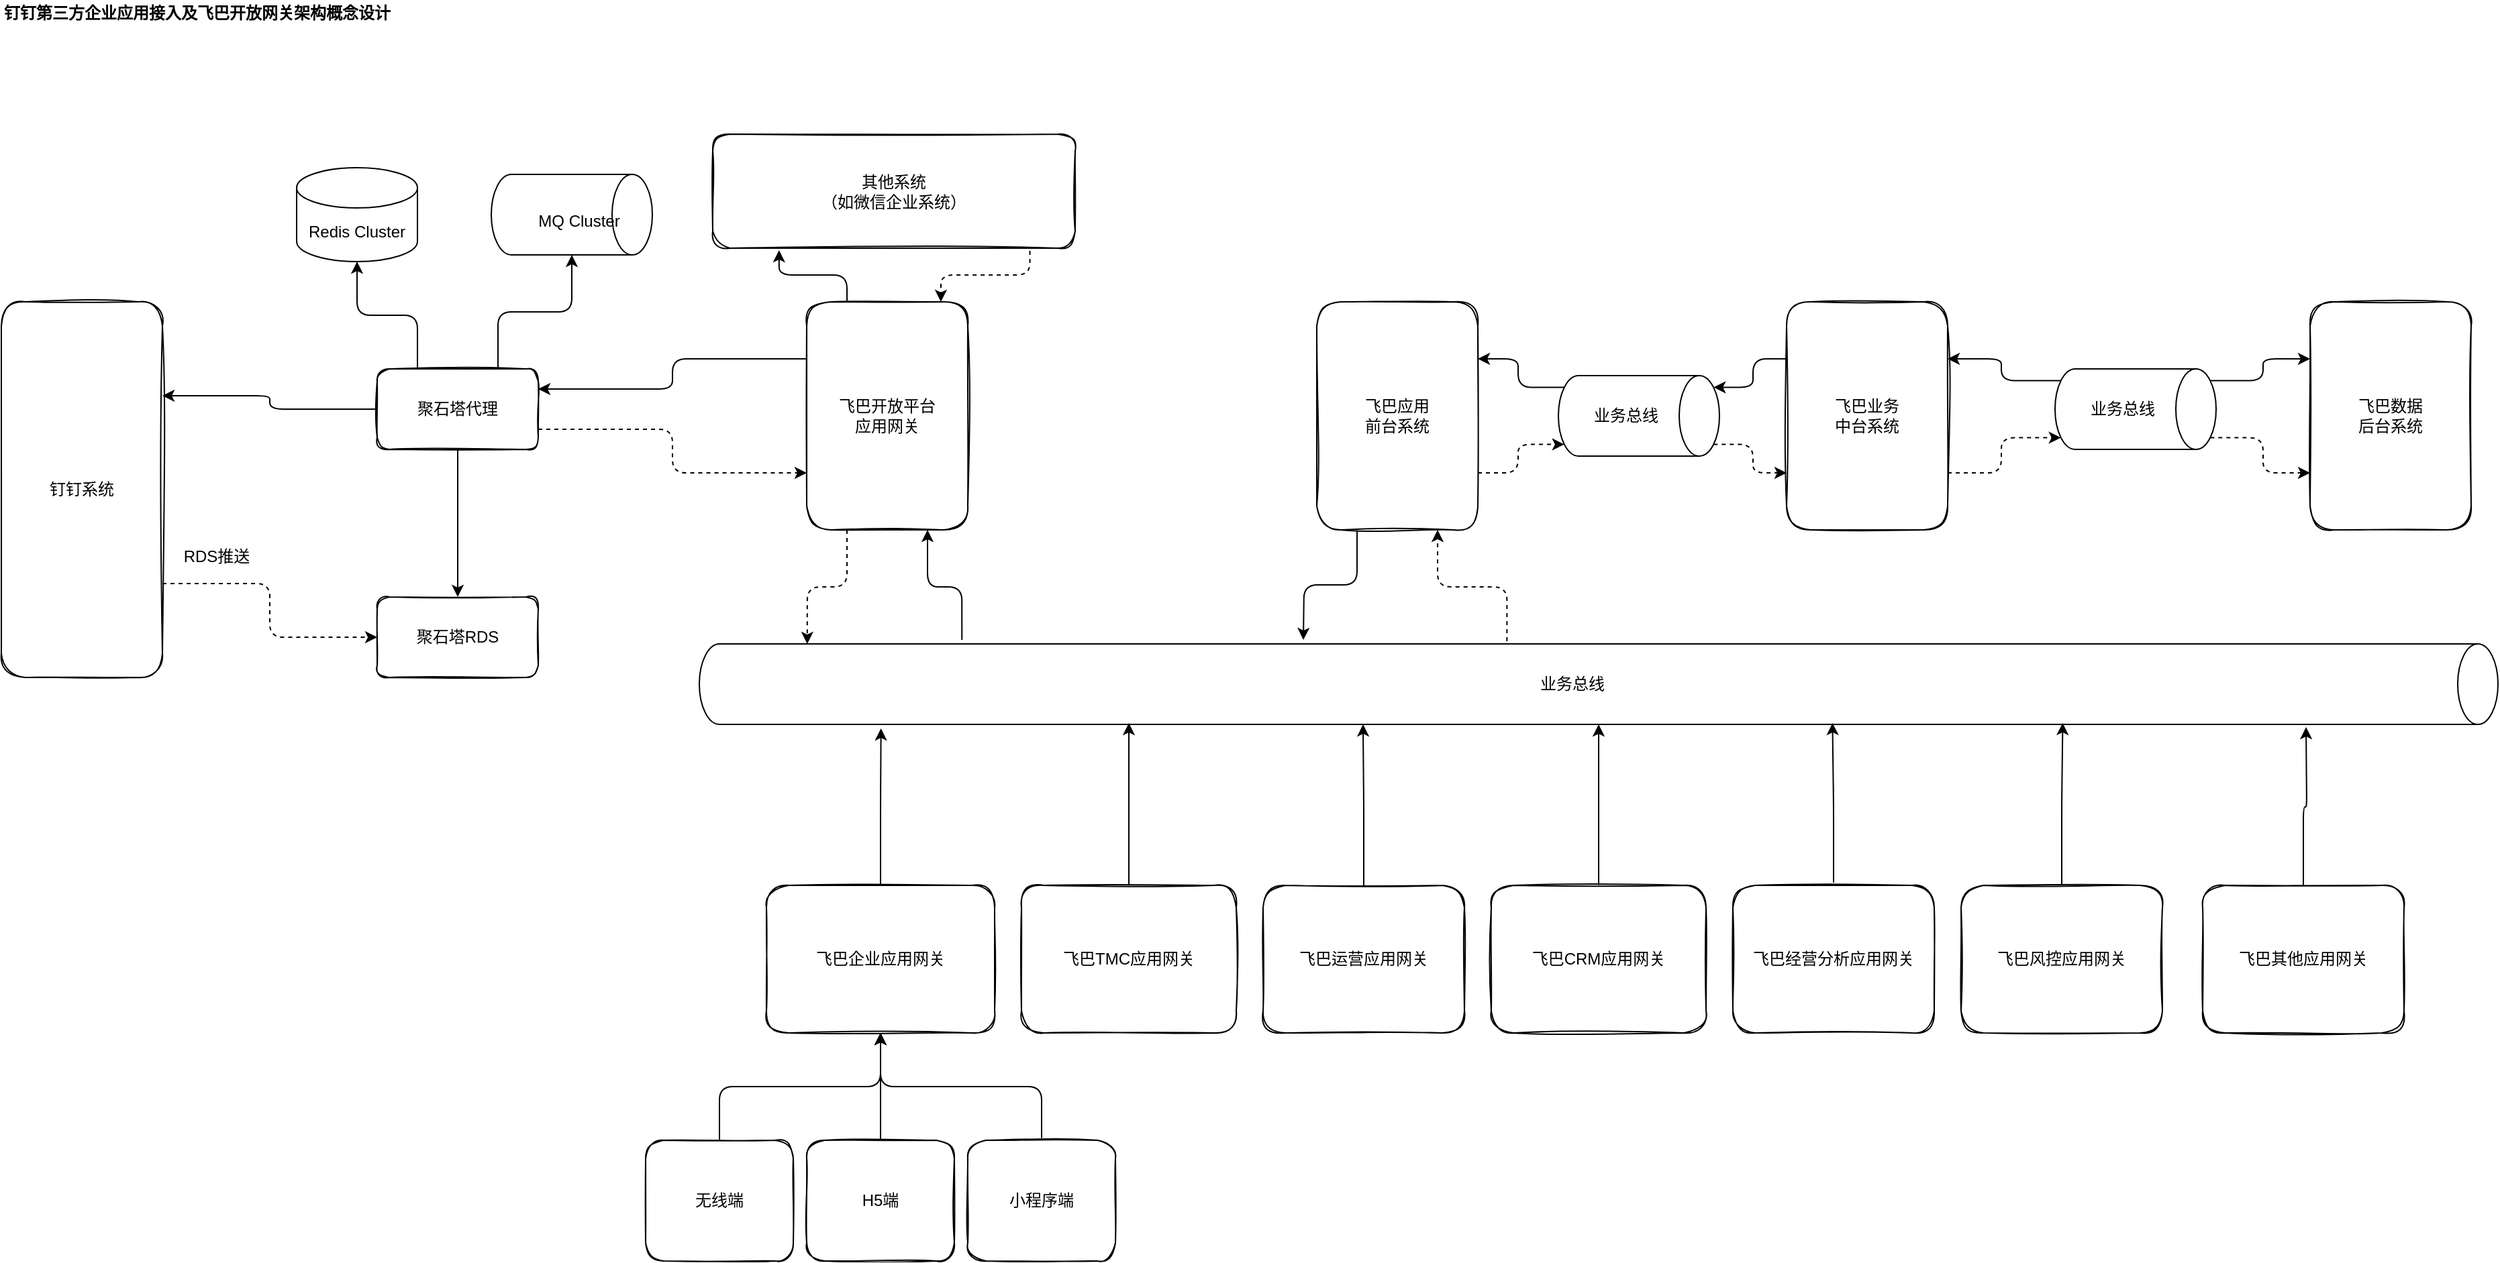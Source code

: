 <mxfile version="14.2.9" type="github" pages="4">
  <diagram name="architecture_concept_map" id="l92ARBbJfbiLMqav3IuE">
    <mxGraphModel dx="1422" dy="738" grid="1" gridSize="10" guides="1" tooltips="1" connect="1" arrows="1" fold="1" page="1" pageScale="1" pageWidth="1200" pageHeight="1920" math="0" shadow="0">
      <root>
        <mxCell id="1y4vjJ8w8GmTw1-7sExy-0" />
        <mxCell id="1y4vjJ8w8GmTw1-7sExy-1" parent="1y4vjJ8w8GmTw1-7sExy-0" />
        <mxCell id="1y4vjJ8w8GmTw1-7sExy-41" value="" style="edgeStyle=orthogonalEdgeStyle;curved=0;rounded=1;sketch=0;orthogonalLoop=1;jettySize=auto;html=1;dashed=1;entryX=0;entryY=0.5;entryDx=0;entryDy=0;exitX=1;exitY=0.75;exitDx=0;exitDy=0;" parent="1y4vjJ8w8GmTw1-7sExy-1" source="1y4vjJ8w8GmTw1-7sExy-39" target="1y4vjJ8w8GmTw1-7sExy-40" edge="1">
          <mxGeometry relative="1" as="geometry" />
        </mxCell>
        <mxCell id="1y4vjJ8w8GmTw1-7sExy-39" value="钉钉系统" style="whiteSpace=wrap;html=1;sketch=1;rounded=1;" parent="1y4vjJ8w8GmTw1-7sExy-1" vertex="1">
          <mxGeometry x="40" y="265" width="120" height="280" as="geometry" />
        </mxCell>
        <mxCell id="1y4vjJ8w8GmTw1-7sExy-43" value="" style="edgeStyle=orthogonalEdgeStyle;curved=0;rounded=1;sketch=0;orthogonalLoop=1;jettySize=auto;html=1;endArrow=none;endFill=0;startArrow=classic;startFill=1;entryX=0.5;entryY=1;entryDx=0;entryDy=0;" parent="1y4vjJ8w8GmTw1-7sExy-1" source="1y4vjJ8w8GmTw1-7sExy-40" target="1y4vjJ8w8GmTw1-7sExy-42" edge="1">
          <mxGeometry relative="1" as="geometry" />
        </mxCell>
        <mxCell id="1y4vjJ8w8GmTw1-7sExy-40" value="聚石塔RDS" style="whiteSpace=wrap;html=1;sketch=1;rounded=1;" parent="1y4vjJ8w8GmTw1-7sExy-1" vertex="1">
          <mxGeometry x="320" y="485" width="120" height="60" as="geometry" />
        </mxCell>
        <mxCell id="1y4vjJ8w8GmTw1-7sExy-45" value="" style="edgeStyle=orthogonalEdgeStyle;curved=0;rounded=1;sketch=0;orthogonalLoop=1;jettySize=auto;html=1;entryX=0;entryY=0.75;entryDx=0;entryDy=0;exitX=1;exitY=0.75;exitDx=0;exitDy=0;dashed=1;" parent="1y4vjJ8w8GmTw1-7sExy-1" source="1y4vjJ8w8GmTw1-7sExy-42" target="1y4vjJ8w8GmTw1-7sExy-44" edge="1">
          <mxGeometry relative="1" as="geometry" />
        </mxCell>
        <mxCell id="1y4vjJ8w8GmTw1-7sExy-47" value="" style="edgeStyle=orthogonalEdgeStyle;curved=0;rounded=1;sketch=0;orthogonalLoop=1;jettySize=auto;html=1;startArrow=none;startFill=0;endArrow=classic;endFill=1;entryX=1;entryY=0.25;entryDx=0;entryDy=0;" parent="1y4vjJ8w8GmTw1-7sExy-1" source="1y4vjJ8w8GmTw1-7sExy-42" target="1y4vjJ8w8GmTw1-7sExy-39" edge="1">
          <mxGeometry relative="1" as="geometry">
            <mxPoint x="240" y="345" as="targetPoint" />
          </mxGeometry>
        </mxCell>
        <mxCell id="1y4vjJ8w8GmTw1-7sExy-54" value="" style="edgeStyle=orthogonalEdgeStyle;curved=0;rounded=1;sketch=0;orthogonalLoop=1;jettySize=auto;html=1;startArrow=none;startFill=0;endArrow=classic;endFill=1;exitX=0.25;exitY=0;exitDx=0;exitDy=0;" parent="1y4vjJ8w8GmTw1-7sExy-1" source="1y4vjJ8w8GmTw1-7sExy-42" target="1y4vjJ8w8GmTw1-7sExy-53" edge="1">
          <mxGeometry relative="1" as="geometry" />
        </mxCell>
        <mxCell id="1y4vjJ8w8GmTw1-7sExy-56" value="" style="edgeStyle=orthogonalEdgeStyle;curved=0;rounded=1;sketch=0;orthogonalLoop=1;jettySize=auto;html=1;startArrow=none;startFill=0;endArrow=classic;endFill=1;exitX=0.75;exitY=0;exitDx=0;exitDy=0;" parent="1y4vjJ8w8GmTw1-7sExy-1" source="1y4vjJ8w8GmTw1-7sExy-42" target="1y4vjJ8w8GmTw1-7sExy-55" edge="1">
          <mxGeometry relative="1" as="geometry" />
        </mxCell>
        <mxCell id="1y4vjJ8w8GmTw1-7sExy-42" value="聚石塔代理" style="whiteSpace=wrap;html=1;sketch=1;rounded=1;" parent="1y4vjJ8w8GmTw1-7sExy-1" vertex="1">
          <mxGeometry x="320" y="315" width="120" height="60" as="geometry" />
        </mxCell>
        <mxCell id="1y4vjJ8w8GmTw1-7sExy-49" value="" style="edgeStyle=orthogonalEdgeStyle;curved=0;rounded=1;sketch=0;orthogonalLoop=1;jettySize=auto;html=1;startArrow=none;startFill=0;endArrow=classic;endFill=1;entryX=1;entryY=0.25;entryDx=0;entryDy=0;exitX=0;exitY=0.25;exitDx=0;exitDy=0;" parent="1y4vjJ8w8GmTw1-7sExy-1" source="1y4vjJ8w8GmTw1-7sExy-44" target="1y4vjJ8w8GmTw1-7sExy-42" edge="1">
          <mxGeometry relative="1" as="geometry">
            <mxPoint x="560" y="350" as="targetPoint" />
          </mxGeometry>
        </mxCell>
        <mxCell id="1y4vjJ8w8GmTw1-7sExy-67" value="" style="edgeStyle=orthogonalEdgeStyle;curved=0;rounded=1;sketch=0;orthogonalLoop=1;jettySize=auto;html=1;startArrow=none;startFill=0;endArrow=classic;endFill=1;entryX=0.183;entryY=1.018;entryDx=0;entryDy=0;entryPerimeter=0;exitX=0.25;exitY=0;exitDx=0;exitDy=0;" parent="1y4vjJ8w8GmTw1-7sExy-1" source="1y4vjJ8w8GmTw1-7sExy-44" target="1y4vjJ8w8GmTw1-7sExy-66" edge="1">
          <mxGeometry relative="1" as="geometry" />
        </mxCell>
        <mxCell id="1y4vjJ8w8GmTw1-7sExy-96" value="" style="edgeStyle=orthogonalEdgeStyle;curved=0;rounded=1;sketch=0;orthogonalLoop=1;jettySize=auto;html=1;dashed=1;startArrow=none;startFill=0;endArrow=classic;endFill=1;entryX=0;entryY=0.94;entryDx=0;entryDy=0;entryPerimeter=0;exitX=0.25;exitY=1;exitDx=0;exitDy=0;" parent="1y4vjJ8w8GmTw1-7sExy-1" source="1y4vjJ8w8GmTw1-7sExy-44" target="1y4vjJ8w8GmTw1-7sExy-87" edge="1">
          <mxGeometry relative="1" as="geometry" />
        </mxCell>
        <mxCell id="1y4vjJ8w8GmTw1-7sExy-44" value="飞巴开放平台&lt;br&gt;应用网关" style="whiteSpace=wrap;html=1;sketch=1;rounded=1;" parent="1y4vjJ8w8GmTw1-7sExy-1" vertex="1">
          <mxGeometry x="640" y="265" width="120" height="170" as="geometry" />
        </mxCell>
        <mxCell id="1y4vjJ8w8GmTw1-7sExy-52" value="RDS推送" style="text;html=1;align=center;verticalAlign=middle;resizable=0;points=[];autosize=1;" parent="1y4vjJ8w8GmTw1-7sExy-1" vertex="1">
          <mxGeometry x="170" y="445" width="60" height="20" as="geometry" />
        </mxCell>
        <mxCell id="1y4vjJ8w8GmTw1-7sExy-53" value="Redis Cluster" style="shape=cylinder3;whiteSpace=wrap;html=1;boundedLbl=1;backgroundOutline=1;size=15;rounded=0;sketch=0;" parent="1y4vjJ8w8GmTw1-7sExy-1" vertex="1">
          <mxGeometry x="260" y="165" width="90" height="70" as="geometry" />
        </mxCell>
        <mxCell id="1y4vjJ8w8GmTw1-7sExy-55" value="" style="shape=cylinder3;whiteSpace=wrap;html=1;boundedLbl=1;backgroundOutline=1;size=15;rounded=0;sketch=0;rotation=90;" parent="1y4vjJ8w8GmTw1-7sExy-1" vertex="1">
          <mxGeometry x="435" y="140" width="60" height="120" as="geometry" />
        </mxCell>
        <mxCell id="1y4vjJ8w8GmTw1-7sExy-57" value="MQ Cluster" style="text;html=1;align=center;verticalAlign=middle;resizable=0;points=[];autosize=1;" parent="1y4vjJ8w8GmTw1-7sExy-1" vertex="1">
          <mxGeometry x="430" y="195" width="80" height="20" as="geometry" />
        </mxCell>
        <mxCell id="1y4vjJ8w8GmTw1-7sExy-71" value="" style="edgeStyle=orthogonalEdgeStyle;curved=0;rounded=1;sketch=0;orthogonalLoop=1;jettySize=auto;html=1;dashed=1;startArrow=none;startFill=0;endArrow=classic;endFill=1;exitX=1;exitY=0.75;exitDx=0;exitDy=0;entryX=0.855;entryY=1;entryDx=0;entryDy=-4.35;entryPerimeter=0;" parent="1y4vjJ8w8GmTw1-7sExy-1" source="1y4vjJ8w8GmTw1-7sExy-58" target="1y4vjJ8w8GmTw1-7sExy-70" edge="1">
          <mxGeometry relative="1" as="geometry" />
        </mxCell>
        <mxCell id="1y4vjJ8w8GmTw1-7sExy-89" value="" style="edgeStyle=orthogonalEdgeStyle;curved=0;rounded=1;sketch=0;orthogonalLoop=1;jettySize=auto;html=1;startArrow=none;startFill=0;endArrow=classic;endFill=1;exitX=0.25;exitY=1;exitDx=0;exitDy=0;" parent="1y4vjJ8w8GmTw1-7sExy-1" source="1y4vjJ8w8GmTw1-7sExy-58" edge="1">
          <mxGeometry relative="1" as="geometry">
            <mxPoint x="1010" y="517" as="targetPoint" />
          </mxGeometry>
        </mxCell>
        <mxCell id="1y4vjJ8w8GmTw1-7sExy-58" value="飞巴应用&lt;br&gt;前台系统" style="whiteSpace=wrap;html=1;sketch=1;rounded=1;" parent="1y4vjJ8w8GmTw1-7sExy-1" vertex="1">
          <mxGeometry x="1020" y="265" width="120" height="170" as="geometry" />
        </mxCell>
        <mxCell id="1y4vjJ8w8GmTw1-7sExy-68" value="" style="edgeStyle=orthogonalEdgeStyle;curved=0;rounded=1;sketch=0;orthogonalLoop=1;jettySize=auto;html=1;startArrow=none;startFill=0;endArrow=classic;endFill=1;exitX=0.875;exitY=1.024;exitDx=0;exitDy=0;exitPerimeter=0;entryX=0.833;entryY=0;entryDx=0;entryDy=0;entryPerimeter=0;dashed=1;" parent="1y4vjJ8w8GmTw1-7sExy-1" source="1y4vjJ8w8GmTw1-7sExy-66" target="1y4vjJ8w8GmTw1-7sExy-44" edge="1">
          <mxGeometry relative="1" as="geometry" />
        </mxCell>
        <mxCell id="1y4vjJ8w8GmTw1-7sExy-66" value="其他系统&lt;br&gt;（如微信企业系统）" style="whiteSpace=wrap;html=1;sketch=1;rounded=1;" parent="1y4vjJ8w8GmTw1-7sExy-1" vertex="1">
          <mxGeometry x="570" y="140" width="270" height="85" as="geometry" />
        </mxCell>
        <mxCell id="1y4vjJ8w8GmTw1-7sExy-73" value="" style="edgeStyle=orthogonalEdgeStyle;curved=0;rounded=1;sketch=0;orthogonalLoop=1;jettySize=auto;html=1;startArrow=none;startFill=0;endArrow=classic;endFill=1;exitX=0;exitY=0.25;exitDx=0;exitDy=0;entryX=0.145;entryY=0;entryDx=0;entryDy=4.35;entryPerimeter=0;" parent="1y4vjJ8w8GmTw1-7sExy-1" source="1y4vjJ8w8GmTw1-7sExy-69" target="1y4vjJ8w8GmTw1-7sExy-70" edge="1">
          <mxGeometry relative="1" as="geometry" />
        </mxCell>
        <mxCell id="1y4vjJ8w8GmTw1-7sExy-83" value="" style="edgeStyle=orthogonalEdgeStyle;curved=0;rounded=1;sketch=0;orthogonalLoop=1;jettySize=auto;html=1;dashed=1;startArrow=none;startFill=0;endArrow=classic;endFill=1;entryX=0.855;entryY=1;entryDx=0;entryDy=-4.35;entryPerimeter=0;exitX=1;exitY=0.75;exitDx=0;exitDy=0;" parent="1y4vjJ8w8GmTw1-7sExy-1" source="1y4vjJ8w8GmTw1-7sExy-69" target="1y4vjJ8w8GmTw1-7sExy-81" edge="1">
          <mxGeometry relative="1" as="geometry" />
        </mxCell>
        <mxCell id="1y4vjJ8w8GmTw1-7sExy-69" value="飞巴业务&lt;br&gt;中台系统" style="whiteSpace=wrap;html=1;sketch=1;rounded=1;" parent="1y4vjJ8w8GmTw1-7sExy-1" vertex="1">
          <mxGeometry x="1370" y="265" width="120" height="170" as="geometry" />
        </mxCell>
        <mxCell id="1y4vjJ8w8GmTw1-7sExy-72" value="" style="edgeStyle=orthogonalEdgeStyle;curved=0;rounded=1;sketch=0;orthogonalLoop=1;jettySize=auto;html=1;startArrow=none;startFill=0;endArrow=classic;endFill=1;entryX=1;entryY=0.25;entryDx=0;entryDy=0;exitX=0.145;exitY=1;exitDx=0;exitDy=-4.35;exitPerimeter=0;" parent="1y4vjJ8w8GmTw1-7sExy-1" source="1y4vjJ8w8GmTw1-7sExy-70" target="1y4vjJ8w8GmTw1-7sExy-58" edge="1">
          <mxGeometry relative="1" as="geometry" />
        </mxCell>
        <mxCell id="1y4vjJ8w8GmTw1-7sExy-74" value="" style="edgeStyle=orthogonalEdgeStyle;curved=0;rounded=1;sketch=0;orthogonalLoop=1;jettySize=auto;html=1;startArrow=none;startFill=0;endArrow=classic;endFill=1;entryX=0;entryY=0.75;entryDx=0;entryDy=0;exitX=0.855;exitY=0;exitDx=0;exitDy=4.35;exitPerimeter=0;dashed=1;" parent="1y4vjJ8w8GmTw1-7sExy-1" source="1y4vjJ8w8GmTw1-7sExy-70" target="1y4vjJ8w8GmTw1-7sExy-69" edge="1">
          <mxGeometry relative="1" as="geometry" />
        </mxCell>
        <mxCell id="1y4vjJ8w8GmTw1-7sExy-70" value="" style="shape=cylinder3;whiteSpace=wrap;html=1;boundedLbl=1;backgroundOutline=1;size=15;rounded=0;sketch=0;rotation=90;" parent="1y4vjJ8w8GmTw1-7sExy-1" vertex="1">
          <mxGeometry x="1230" y="290" width="60" height="120" as="geometry" />
        </mxCell>
        <mxCell id="1y4vjJ8w8GmTw1-7sExy-75" value="业务总线" style="text;html=1;align=center;verticalAlign=middle;resizable=0;points=[];autosize=1;" parent="1y4vjJ8w8GmTw1-7sExy-1" vertex="1">
          <mxGeometry x="1220" y="340" width="60" height="20" as="geometry" />
        </mxCell>
        <mxCell id="1y4vjJ8w8GmTw1-7sExy-79" value="飞巴数据&lt;br&gt;后台系统" style="whiteSpace=wrap;html=1;sketch=1;rounded=1;" parent="1y4vjJ8w8GmTw1-7sExy-1" vertex="1">
          <mxGeometry x="1760" y="265" width="120" height="170" as="geometry" />
        </mxCell>
        <mxCell id="1y4vjJ8w8GmTw1-7sExy-82" value="" style="edgeStyle=orthogonalEdgeStyle;curved=0;rounded=1;sketch=0;orthogonalLoop=1;jettySize=auto;html=1;startArrow=none;startFill=0;endArrow=classic;endFill=1;entryX=1;entryY=0.25;entryDx=0;entryDy=0;exitX=0.145;exitY=1;exitDx=0;exitDy=-4.35;exitPerimeter=0;" parent="1y4vjJ8w8GmTw1-7sExy-1" source="1y4vjJ8w8GmTw1-7sExy-81" target="1y4vjJ8w8GmTw1-7sExy-69" edge="1">
          <mxGeometry relative="1" as="geometry" />
        </mxCell>
        <mxCell id="1y4vjJ8w8GmTw1-7sExy-84" value="" style="edgeStyle=orthogonalEdgeStyle;curved=0;rounded=1;sketch=0;orthogonalLoop=1;jettySize=auto;html=1;startArrow=none;startFill=0;endArrow=classic;endFill=1;entryX=0;entryY=0.25;entryDx=0;entryDy=0;exitX=0.145;exitY=0;exitDx=0;exitDy=4.35;exitPerimeter=0;" parent="1y4vjJ8w8GmTw1-7sExy-1" source="1y4vjJ8w8GmTw1-7sExy-81" target="1y4vjJ8w8GmTw1-7sExy-79" edge="1">
          <mxGeometry relative="1" as="geometry" />
        </mxCell>
        <mxCell id="1y4vjJ8w8GmTw1-7sExy-85" value="" style="edgeStyle=orthogonalEdgeStyle;curved=0;rounded=1;sketch=0;orthogonalLoop=1;jettySize=auto;html=1;dashed=1;startArrow=none;startFill=0;endArrow=classic;endFill=1;entryX=0;entryY=0.75;entryDx=0;entryDy=0;exitX=0.855;exitY=0;exitDx=0;exitDy=4.35;exitPerimeter=0;" parent="1y4vjJ8w8GmTw1-7sExy-1" source="1y4vjJ8w8GmTw1-7sExy-81" target="1y4vjJ8w8GmTw1-7sExy-79" edge="1">
          <mxGeometry relative="1" as="geometry" />
        </mxCell>
        <mxCell id="1y4vjJ8w8GmTw1-7sExy-81" value="" style="shape=cylinder3;whiteSpace=wrap;html=1;boundedLbl=1;backgroundOutline=1;size=15;rounded=0;sketch=0;rotation=90;" parent="1y4vjJ8w8GmTw1-7sExy-1" vertex="1">
          <mxGeometry x="1600" y="285" width="60" height="120" as="geometry" />
        </mxCell>
        <mxCell id="1y4vjJ8w8GmTw1-7sExy-86" value="业务总线" style="text;html=1;align=center;verticalAlign=middle;resizable=0;points=[];autosize=1;" parent="1y4vjJ8w8GmTw1-7sExy-1" vertex="1">
          <mxGeometry x="1590" y="335" width="60" height="20" as="geometry" />
        </mxCell>
        <mxCell id="1y4vjJ8w8GmTw1-7sExy-91" value="" style="edgeStyle=orthogonalEdgeStyle;curved=0;rounded=1;sketch=0;orthogonalLoop=1;jettySize=auto;html=1;startArrow=none;startFill=0;endArrow=classic;endFill=1;entryX=0.75;entryY=1;entryDx=0;entryDy=0;dashed=1;exitX=-0.033;exitY=0.551;exitDx=0;exitDy=0;exitPerimeter=0;" parent="1y4vjJ8w8GmTw1-7sExy-1" source="1y4vjJ8w8GmTw1-7sExy-87" target="1y4vjJ8w8GmTw1-7sExy-58" edge="1">
          <mxGeometry relative="1" as="geometry">
            <mxPoint x="1250" y="-60" as="targetPoint" />
          </mxGeometry>
        </mxCell>
        <mxCell id="1y4vjJ8w8GmTw1-7sExy-93" value="" style="edgeStyle=orthogonalEdgeStyle;curved=0;rounded=1;sketch=0;orthogonalLoop=1;jettySize=auto;html=1;startArrow=none;startFill=0;endArrow=classic;endFill=1;entryX=0.75;entryY=1;entryDx=0;entryDy=0;exitX=-0.05;exitY=0.854;exitDx=0;exitDy=0;exitPerimeter=0;" parent="1y4vjJ8w8GmTw1-7sExy-1" source="1y4vjJ8w8GmTw1-7sExy-87" target="1y4vjJ8w8GmTw1-7sExy-44" edge="1">
          <mxGeometry relative="1" as="geometry">
            <mxPoint x="1290" y="690" as="targetPoint" />
          </mxGeometry>
        </mxCell>
        <mxCell id="1y4vjJ8w8GmTw1-7sExy-87" value="" style="shape=cylinder3;whiteSpace=wrap;html=1;boundedLbl=1;backgroundOutline=1;size=15;rounded=0;sketch=0;rotation=90;" parent="1y4vjJ8w8GmTw1-7sExy-1" vertex="1">
          <mxGeometry x="1200" y="-120" width="60" height="1340" as="geometry" />
        </mxCell>
        <mxCell id="1y4vjJ8w8GmTw1-7sExy-88" value="业务总线" style="text;html=1;align=center;verticalAlign=middle;resizable=0;points=[];autosize=1;" parent="1y4vjJ8w8GmTw1-7sExy-1" vertex="1">
          <mxGeometry x="1180" y="540" width="60" height="20" as="geometry" />
        </mxCell>
        <mxCell id="1y4vjJ8w8GmTw1-7sExy-100" value="" style="edgeStyle=orthogonalEdgeStyle;curved=0;rounded=1;sketch=0;orthogonalLoop=1;jettySize=auto;html=1;startArrow=none;startFill=0;endArrow=classic;endFill=1;exitX=0.5;exitY=0;exitDx=0;exitDy=0;entryX=1.05;entryY=0.899;entryDx=0;entryDy=0;entryPerimeter=0;" parent="1y4vjJ8w8GmTw1-7sExy-1" source="1y4vjJ8w8GmTw1-7sExy-98" target="1y4vjJ8w8GmTw1-7sExy-87" edge="1">
          <mxGeometry relative="1" as="geometry">
            <mxPoint x="694" y="583" as="targetPoint" />
          </mxGeometry>
        </mxCell>
        <mxCell id="1y4vjJ8w8GmTw1-7sExy-98" value="飞巴企业应用网关" style="whiteSpace=wrap;html=1;sketch=1;rounded=1;" parent="1y4vjJ8w8GmTw1-7sExy-1" vertex="1">
          <mxGeometry x="610" y="700" width="170" height="110" as="geometry" />
        </mxCell>
        <mxCell id="1y4vjJ8w8GmTw1-7sExy-117" value="" style="edgeStyle=orthogonalEdgeStyle;curved=0;rounded=1;sketch=0;orthogonalLoop=1;jettySize=auto;html=1;startArrow=none;startFill=0;endArrow=classic;endFill=1;" parent="1y4vjJ8w8GmTw1-7sExy-1" source="1y4vjJ8w8GmTw1-7sExy-101" edge="1">
          <mxGeometry relative="1" as="geometry">
            <mxPoint x="880" y="579" as="targetPoint" />
          </mxGeometry>
        </mxCell>
        <mxCell id="1y4vjJ8w8GmTw1-7sExy-101" value="飞巴TMC应用网关" style="whiteSpace=wrap;html=1;sketch=1;rounded=1;" parent="1y4vjJ8w8GmTw1-7sExy-1" vertex="1">
          <mxGeometry x="800" y="700" width="160" height="110" as="geometry" />
        </mxCell>
        <mxCell id="1y4vjJ8w8GmTw1-7sExy-119" value="" style="edgeStyle=orthogonalEdgeStyle;curved=0;rounded=1;sketch=0;orthogonalLoop=1;jettySize=auto;html=1;startArrow=none;startFill=0;endArrow=classic;endFill=1;entryX=1;entryY=0.631;entryDx=0;entryDy=0;entryPerimeter=0;" parent="1y4vjJ8w8GmTw1-7sExy-1" source="1y4vjJ8w8GmTw1-7sExy-102" target="1y4vjJ8w8GmTw1-7sExy-87" edge="1">
          <mxGeometry relative="1" as="geometry">
            <mxPoint x="1055" y="620" as="targetPoint" />
          </mxGeometry>
        </mxCell>
        <mxCell id="1y4vjJ8w8GmTw1-7sExy-102" value="飞巴运营应用网关" style="whiteSpace=wrap;html=1;sketch=1;rounded=1;" parent="1y4vjJ8w8GmTw1-7sExy-1" vertex="1">
          <mxGeometry x="980" y="700" width="150" height="110" as="geometry" />
        </mxCell>
        <mxCell id="1y4vjJ8w8GmTw1-7sExy-121" value="" style="edgeStyle=orthogonalEdgeStyle;curved=0;rounded=1;sketch=0;orthogonalLoop=1;jettySize=auto;html=1;startArrow=none;startFill=0;endArrow=classic;endFill=1;entryX=1;entryY=0.5;entryDx=0;entryDy=0;entryPerimeter=0;" parent="1y4vjJ8w8GmTw1-7sExy-1" source="1y4vjJ8w8GmTw1-7sExy-103" target="1y4vjJ8w8GmTw1-7sExy-87" edge="1">
          <mxGeometry relative="1" as="geometry">
            <mxPoint x="1230" y="620" as="targetPoint" />
          </mxGeometry>
        </mxCell>
        <mxCell id="1y4vjJ8w8GmTw1-7sExy-103" value="飞巴CRM应用网关" style="whiteSpace=wrap;html=1;sketch=1;rounded=1;" parent="1y4vjJ8w8GmTw1-7sExy-1" vertex="1">
          <mxGeometry x="1150" y="700" width="160" height="110" as="geometry" />
        </mxCell>
        <mxCell id="1y4vjJ8w8GmTw1-7sExy-123" value="" style="edgeStyle=orthogonalEdgeStyle;curved=0;rounded=1;sketch=0;orthogonalLoop=1;jettySize=auto;html=1;startArrow=none;startFill=0;endArrow=classic;endFill=1;entryX=0.983;entryY=0.37;entryDx=0;entryDy=0;entryPerimeter=0;" parent="1y4vjJ8w8GmTw1-7sExy-1" source="1y4vjJ8w8GmTw1-7sExy-104" target="1y4vjJ8w8GmTw1-7sExy-87" edge="1">
          <mxGeometry relative="1" as="geometry">
            <mxPoint x="1405" y="620" as="targetPoint" />
          </mxGeometry>
        </mxCell>
        <mxCell id="1y4vjJ8w8GmTw1-7sExy-104" value="飞巴经营分析应用网关" style="whiteSpace=wrap;html=1;sketch=1;rounded=1;" parent="1y4vjJ8w8GmTw1-7sExy-1" vertex="1">
          <mxGeometry x="1330" y="700" width="150" height="110" as="geometry" />
        </mxCell>
        <mxCell id="1y4vjJ8w8GmTw1-7sExy-125" value="" style="edgeStyle=orthogonalEdgeStyle;curved=0;rounded=1;sketch=0;orthogonalLoop=1;jettySize=auto;html=1;startArrow=none;startFill=0;endArrow=classic;endFill=1;entryX=0.983;entryY=0.242;entryDx=0;entryDy=0;entryPerimeter=0;" parent="1y4vjJ8w8GmTw1-7sExy-1" source="1y4vjJ8w8GmTw1-7sExy-105" target="1y4vjJ8w8GmTw1-7sExy-87" edge="1">
          <mxGeometry relative="1" as="geometry">
            <mxPoint x="1573" y="580" as="targetPoint" />
          </mxGeometry>
        </mxCell>
        <mxCell id="1y4vjJ8w8GmTw1-7sExy-105" value="飞巴风控应用网关" style="whiteSpace=wrap;html=1;sketch=1;rounded=1;" parent="1y4vjJ8w8GmTw1-7sExy-1" vertex="1">
          <mxGeometry x="1500" y="700" width="150" height="110" as="geometry" />
        </mxCell>
        <mxCell id="1y4vjJ8w8GmTw1-7sExy-127" value="" style="edgeStyle=orthogonalEdgeStyle;curved=0;rounded=1;sketch=0;orthogonalLoop=1;jettySize=auto;html=1;startArrow=none;startFill=0;endArrow=classic;endFill=1;" parent="1y4vjJ8w8GmTw1-7sExy-1" source="1y4vjJ8w8GmTw1-7sExy-106" edge="1">
          <mxGeometry relative="1" as="geometry">
            <mxPoint x="1757" y="582" as="targetPoint" />
          </mxGeometry>
        </mxCell>
        <mxCell id="1y4vjJ8w8GmTw1-7sExy-106" value="飞巴其他应用网关" style="whiteSpace=wrap;html=1;sketch=1;rounded=1;" parent="1y4vjJ8w8GmTw1-7sExy-1" vertex="1">
          <mxGeometry x="1680" y="700" width="150" height="110" as="geometry" />
        </mxCell>
        <mxCell id="1y4vjJ8w8GmTw1-7sExy-109" value="" style="edgeStyle=orthogonalEdgeStyle;curved=0;rounded=1;sketch=0;orthogonalLoop=1;jettySize=auto;html=1;startArrow=none;startFill=0;endArrow=classic;endFill=1;" parent="1y4vjJ8w8GmTw1-7sExy-1" source="1y4vjJ8w8GmTw1-7sExy-107" target="1y4vjJ8w8GmTw1-7sExy-98" edge="1">
          <mxGeometry relative="1" as="geometry" />
        </mxCell>
        <mxCell id="1y4vjJ8w8GmTw1-7sExy-107" value="无线端" style="whiteSpace=wrap;html=1;sketch=1;rounded=1;" parent="1y4vjJ8w8GmTw1-7sExy-1" vertex="1">
          <mxGeometry x="520" y="890" width="110" height="90" as="geometry" />
        </mxCell>
        <mxCell id="1y4vjJ8w8GmTw1-7sExy-112" value="" style="edgeStyle=orthogonalEdgeStyle;curved=0;rounded=1;sketch=0;orthogonalLoop=1;jettySize=auto;html=1;startArrow=none;startFill=0;endArrow=classic;endFill=1;" parent="1y4vjJ8w8GmTw1-7sExy-1" source="1y4vjJ8w8GmTw1-7sExy-110" target="1y4vjJ8w8GmTw1-7sExy-98" edge="1">
          <mxGeometry relative="1" as="geometry" />
        </mxCell>
        <mxCell id="1y4vjJ8w8GmTw1-7sExy-110" value="H5端" style="whiteSpace=wrap;html=1;sketch=1;rounded=1;" parent="1y4vjJ8w8GmTw1-7sExy-1" vertex="1">
          <mxGeometry x="640" y="890" width="110" height="90" as="geometry" />
        </mxCell>
        <mxCell id="1y4vjJ8w8GmTw1-7sExy-115" value="" style="edgeStyle=orthogonalEdgeStyle;curved=0;rounded=1;sketch=0;orthogonalLoop=1;jettySize=auto;html=1;startArrow=none;startFill=0;endArrow=classic;endFill=1;" parent="1y4vjJ8w8GmTw1-7sExy-1" source="1y4vjJ8w8GmTw1-7sExy-113" target="1y4vjJ8w8GmTw1-7sExy-98" edge="1">
          <mxGeometry relative="1" as="geometry" />
        </mxCell>
        <mxCell id="1y4vjJ8w8GmTw1-7sExy-113" value="小程序端" style="whiteSpace=wrap;html=1;sketch=1;rounded=1;" parent="1y4vjJ8w8GmTw1-7sExy-1" vertex="1">
          <mxGeometry x="760" y="890" width="110" height="90" as="geometry" />
        </mxCell>
        <mxCell id="1y4vjJ8w8GmTw1-7sExy-134" value="&lt;b&gt;钉钉第三方企业应用接入及飞巴开放网关架构概念设计&lt;/b&gt;" style="text;html=1;align=left;verticalAlign=middle;resizable=0;points=[];autosize=1;" parent="1y4vjJ8w8GmTw1-7sExy-1" vertex="1">
          <mxGeometry x="40" y="40" width="300" height="20" as="geometry" />
        </mxCell>
      </root>
    </mxGraphModel>
  </diagram>
  <diagram name="architecture_first" id="cFMQS1bncqsufCwkgkjp">
    <mxGraphModel dx="1662" dy="738" grid="1" gridSize="10" guides="1" tooltips="1" connect="1" arrows="1" fold="1" page="1" pageScale="1" pageWidth="1200" pageHeight="1920" math="0" shadow="0">
      <root>
        <mxCell id="63b-HDoe1uY8zc0Dslbt-0" />
        <mxCell id="63b-HDoe1uY8zc0Dslbt-1" parent="63b-HDoe1uY8zc0Dslbt-0" />
        <mxCell id="63b-HDoe1uY8zc0Dslbt-2" value="" style="edgeStyle=orthogonalEdgeStyle;curved=0;rounded=1;sketch=0;orthogonalLoop=1;jettySize=auto;html=1;dashed=1;entryX=0;entryY=0.5;entryDx=0;entryDy=0;exitX=1;exitY=0.75;exitDx=0;exitDy=0;" edge="1" parent="63b-HDoe1uY8zc0Dslbt-1" source="63b-HDoe1uY8zc0Dslbt-3" target="63b-HDoe1uY8zc0Dslbt-5">
          <mxGeometry relative="1" as="geometry" />
        </mxCell>
        <mxCell id="63b-HDoe1uY8zc0Dslbt-3" value="钉钉系统" style="whiteSpace=wrap;html=1;sketch=1;rounded=1;" vertex="1" parent="63b-HDoe1uY8zc0Dslbt-1">
          <mxGeometry x="40" y="265" width="120" height="280" as="geometry" />
        </mxCell>
        <mxCell id="63b-HDoe1uY8zc0Dslbt-4" value="" style="edgeStyle=orthogonalEdgeStyle;curved=0;rounded=1;sketch=0;orthogonalLoop=1;jettySize=auto;html=1;endArrow=none;endFill=0;startArrow=classic;startFill=1;entryX=0.5;entryY=1;entryDx=0;entryDy=0;" edge="1" parent="63b-HDoe1uY8zc0Dslbt-1" source="63b-HDoe1uY8zc0Dslbt-5" target="63b-HDoe1uY8zc0Dslbt-10">
          <mxGeometry relative="1" as="geometry" />
        </mxCell>
        <mxCell id="63b-HDoe1uY8zc0Dslbt-5" value="聚石塔RDS" style="whiteSpace=wrap;html=1;sketch=1;rounded=1;" vertex="1" parent="63b-HDoe1uY8zc0Dslbt-1">
          <mxGeometry x="320" y="485" width="120" height="60" as="geometry" />
        </mxCell>
        <mxCell id="63b-HDoe1uY8zc0Dslbt-6" value="" style="edgeStyle=orthogonalEdgeStyle;curved=0;rounded=1;sketch=0;orthogonalLoop=1;jettySize=auto;html=1;entryX=0;entryY=0.75;entryDx=0;entryDy=0;exitX=1;exitY=0.75;exitDx=0;exitDy=0;dashed=1;" edge="1" parent="63b-HDoe1uY8zc0Dslbt-1" source="63b-HDoe1uY8zc0Dslbt-10" target="63b-HDoe1uY8zc0Dslbt-14">
          <mxGeometry relative="1" as="geometry" />
        </mxCell>
        <mxCell id="63b-HDoe1uY8zc0Dslbt-7" value="" style="edgeStyle=orthogonalEdgeStyle;curved=0;rounded=1;sketch=0;orthogonalLoop=1;jettySize=auto;html=1;startArrow=none;startFill=0;endArrow=classic;endFill=1;entryX=1;entryY=0.25;entryDx=0;entryDy=0;" edge="1" parent="63b-HDoe1uY8zc0Dslbt-1" source="63b-HDoe1uY8zc0Dslbt-10" target="63b-HDoe1uY8zc0Dslbt-3">
          <mxGeometry relative="1" as="geometry">
            <mxPoint x="240" y="345" as="targetPoint" />
          </mxGeometry>
        </mxCell>
        <mxCell id="63b-HDoe1uY8zc0Dslbt-8" value="" style="edgeStyle=orthogonalEdgeStyle;curved=0;rounded=1;sketch=0;orthogonalLoop=1;jettySize=auto;html=1;startArrow=none;startFill=0;endArrow=classic;endFill=1;exitX=0.25;exitY=0;exitDx=0;exitDy=0;" edge="1" parent="63b-HDoe1uY8zc0Dslbt-1" source="63b-HDoe1uY8zc0Dslbt-10" target="63b-HDoe1uY8zc0Dslbt-16">
          <mxGeometry relative="1" as="geometry" />
        </mxCell>
        <mxCell id="63b-HDoe1uY8zc0Dslbt-9" value="" style="edgeStyle=orthogonalEdgeStyle;curved=0;rounded=1;sketch=0;orthogonalLoop=1;jettySize=auto;html=1;startArrow=none;startFill=0;endArrow=classic;endFill=1;exitX=0.75;exitY=0;exitDx=0;exitDy=0;" edge="1" parent="63b-HDoe1uY8zc0Dslbt-1" source="63b-HDoe1uY8zc0Dslbt-10" target="63b-HDoe1uY8zc0Dslbt-17">
          <mxGeometry relative="1" as="geometry" />
        </mxCell>
        <mxCell id="63b-HDoe1uY8zc0Dslbt-10" value="聚石塔代理" style="whiteSpace=wrap;html=1;sketch=1;rounded=1;" vertex="1" parent="63b-HDoe1uY8zc0Dslbt-1">
          <mxGeometry x="320" y="315" width="120" height="60" as="geometry" />
        </mxCell>
        <mxCell id="63b-HDoe1uY8zc0Dslbt-11" value="" style="edgeStyle=orthogonalEdgeStyle;curved=0;rounded=1;sketch=0;orthogonalLoop=1;jettySize=auto;html=1;startArrow=none;startFill=0;endArrow=classic;endFill=1;entryX=1;entryY=0.25;entryDx=0;entryDy=0;exitX=0;exitY=0.25;exitDx=0;exitDy=0;" edge="1" parent="63b-HDoe1uY8zc0Dslbt-1" source="63b-HDoe1uY8zc0Dslbt-14" target="63b-HDoe1uY8zc0Dslbt-10">
          <mxGeometry relative="1" as="geometry">
            <mxPoint x="560" y="350" as="targetPoint" />
          </mxGeometry>
        </mxCell>
        <mxCell id="63b-HDoe1uY8zc0Dslbt-14" value="飞巴系统" style="whiteSpace=wrap;html=1;sketch=1;rounded=1;" vertex="1" parent="63b-HDoe1uY8zc0Dslbt-1">
          <mxGeometry x="640" y="265" width="120" height="170" as="geometry" />
        </mxCell>
        <mxCell id="63b-HDoe1uY8zc0Dslbt-15" value="RDS推送" style="text;html=1;align=center;verticalAlign=middle;resizable=0;points=[];autosize=1;" vertex="1" parent="63b-HDoe1uY8zc0Dslbt-1">
          <mxGeometry x="170" y="445" width="60" height="20" as="geometry" />
        </mxCell>
        <mxCell id="63b-HDoe1uY8zc0Dslbt-16" value="Redis Cluster" style="shape=cylinder3;whiteSpace=wrap;html=1;boundedLbl=1;backgroundOutline=1;size=15;rounded=0;sketch=0;" vertex="1" parent="63b-HDoe1uY8zc0Dslbt-1">
          <mxGeometry x="260" y="165" width="90" height="70" as="geometry" />
        </mxCell>
        <mxCell id="63b-HDoe1uY8zc0Dslbt-17" value="" style="shape=cylinder3;whiteSpace=wrap;html=1;boundedLbl=1;backgroundOutline=1;size=15;rounded=0;sketch=0;rotation=90;" vertex="1" parent="63b-HDoe1uY8zc0Dslbt-1">
          <mxGeometry x="435" y="140" width="60" height="120" as="geometry" />
        </mxCell>
        <mxCell id="63b-HDoe1uY8zc0Dslbt-18" value="MQ Cluster" style="text;html=1;align=center;verticalAlign=middle;resizable=0;points=[];autosize=1;" vertex="1" parent="63b-HDoe1uY8zc0Dslbt-1">
          <mxGeometry x="430" y="195" width="80" height="20" as="geometry" />
        </mxCell>
        <mxCell id="63b-HDoe1uY8zc0Dslbt-58" value="H5端" style="whiteSpace=wrap;html=1;sketch=1;rounded=1;" vertex="1" parent="63b-HDoe1uY8zc0Dslbt-1">
          <mxGeometry x="510" y="480" width="110" height="90" as="geometry" />
        </mxCell>
        <mxCell id="63b-HDoe1uY8zc0Dslbt-61" value="&lt;b&gt;钉钉第三方企业应用接入及飞巴开放网关架构概念设计&lt;/b&gt;" style="text;html=1;align=left;verticalAlign=middle;resizable=0;points=[];autosize=1;" vertex="1" parent="63b-HDoe1uY8zc0Dslbt-1">
          <mxGeometry x="40" y="40" width="300" height="20" as="geometry" />
        </mxCell>
      </root>
    </mxGraphModel>
  </diagram>
  <diagram name="architecture_second" id="LgBKMPx0ZVMOSe4jXBVE">
    <mxGraphModel dx="1422" dy="738" grid="1" gridSize="10" guides="1" tooltips="1" connect="1" arrows="1" fold="1" page="1" pageScale="1" pageWidth="1200" pageHeight="1920" math="0" shadow="0">
      <root>
        <mxCell id="Yxok16bI59C-U_OX65T--0" />
        <mxCell id="Yxok16bI59C-U_OX65T--1" parent="Yxok16bI59C-U_OX65T--0" />
        <mxCell id="Yxok16bI59C-U_OX65T--2" value="" style="edgeStyle=orthogonalEdgeStyle;curved=0;rounded=1;sketch=0;orthogonalLoop=1;jettySize=auto;html=1;dashed=1;entryX=0;entryY=0.5;entryDx=0;entryDy=0;exitX=1;exitY=0.75;exitDx=0;exitDy=0;" edge="1" parent="Yxok16bI59C-U_OX65T--1" source="Yxok16bI59C-U_OX65T--3" target="Yxok16bI59C-U_OX65T--5">
          <mxGeometry relative="1" as="geometry" />
        </mxCell>
        <mxCell id="Yxok16bI59C-U_OX65T--20" value="" style="edgeStyle=orthogonalEdgeStyle;rounded=1;orthogonalLoop=1;jettySize=auto;html=1;dashed=1;startArrow=none;startFill=0;endArrow=classic;endFill=1;entryX=0;entryY=0.5;entryDx=0;entryDy=0;exitX=0.5;exitY=0;exitDx=0;exitDy=0;" edge="1" parent="Yxok16bI59C-U_OX65T--1" source="Yxok16bI59C-U_OX65T--3" target="Yxok16bI59C-U_OX65T--17">
          <mxGeometry relative="1" as="geometry" />
        </mxCell>
        <mxCell id="Yxok16bI59C-U_OX65T--3" value="钉钉系统" style="whiteSpace=wrap;html=1;sketch=1;rounded=1;" vertex="1" parent="Yxok16bI59C-U_OX65T--1">
          <mxGeometry x="40" y="205" width="120" height="280" as="geometry" />
        </mxCell>
        <mxCell id="Yxok16bI59C-U_OX65T--4" value="" style="edgeStyle=orthogonalEdgeStyle;curved=0;rounded=1;sketch=0;orthogonalLoop=1;jettySize=auto;html=1;endArrow=none;endFill=0;startArrow=classic;startFill=1;entryX=0.5;entryY=1;entryDx=0;entryDy=0;" edge="1" parent="Yxok16bI59C-U_OX65T--1" source="Yxok16bI59C-U_OX65T--5" target="Yxok16bI59C-U_OX65T--10">
          <mxGeometry relative="1" as="geometry" />
        </mxCell>
        <mxCell id="Yxok16bI59C-U_OX65T--5" value="聚石塔RDS" style="whiteSpace=wrap;html=1;sketch=1;rounded=1;" vertex="1" parent="Yxok16bI59C-U_OX65T--1">
          <mxGeometry x="320" y="365" width="120" height="60" as="geometry" />
        </mxCell>
        <mxCell id="Yxok16bI59C-U_OX65T--6" value="" style="edgeStyle=orthogonalEdgeStyle;curved=0;rounded=1;sketch=0;orthogonalLoop=1;jettySize=auto;html=1;entryX=0;entryY=0.75;entryDx=0;entryDy=0;exitX=1;exitY=0.75;exitDx=0;exitDy=0;dashed=1;" edge="1" parent="Yxok16bI59C-U_OX65T--1" source="Yxok16bI59C-U_OX65T--10" target="Yxok16bI59C-U_OX65T--12">
          <mxGeometry relative="1" as="geometry" />
        </mxCell>
        <mxCell id="Yxok16bI59C-U_OX65T--7" value="" style="edgeStyle=orthogonalEdgeStyle;curved=0;rounded=1;sketch=0;orthogonalLoop=1;jettySize=auto;html=1;startArrow=none;startFill=0;endArrow=classic;endFill=1;entryX=1;entryY=0.25;entryDx=0;entryDy=0;" edge="1" parent="Yxok16bI59C-U_OX65T--1" source="Yxok16bI59C-U_OX65T--10" target="Yxok16bI59C-U_OX65T--3">
          <mxGeometry relative="1" as="geometry">
            <mxPoint x="240" y="285" as="targetPoint" />
          </mxGeometry>
        </mxCell>
        <mxCell id="Yxok16bI59C-U_OX65T--19" value="" style="edgeStyle=orthogonalEdgeStyle;rounded=1;orthogonalLoop=1;jettySize=auto;html=1;entryX=0.5;entryY=1;entryDx=0;entryDy=0;exitX=0.5;exitY=0;exitDx=0;exitDy=0;startArrow=classic;startFill=1;endArrow=none;endFill=0;dashed=1;" edge="1" parent="Yxok16bI59C-U_OX65T--1" source="Yxok16bI59C-U_OX65T--10" target="Yxok16bI59C-U_OX65T--17">
          <mxGeometry relative="1" as="geometry">
            <Array as="points">
              <mxPoint x="380" y="230" />
              <mxPoint x="380" y="230" />
            </Array>
          </mxGeometry>
        </mxCell>
        <mxCell id="Yxok16bI59C-U_OX65T--10" value="聚石塔代理" style="whiteSpace=wrap;html=1;sketch=1;rounded=1;" vertex="1" parent="Yxok16bI59C-U_OX65T--1">
          <mxGeometry x="320" y="255" width="120" height="60" as="geometry" />
        </mxCell>
        <mxCell id="Yxok16bI59C-U_OX65T--11" value="" style="edgeStyle=orthogonalEdgeStyle;curved=0;rounded=1;sketch=0;orthogonalLoop=1;jettySize=auto;html=1;startArrow=none;startFill=0;endArrow=classic;endFill=1;entryX=1;entryY=0.25;entryDx=0;entryDy=0;exitX=0;exitY=0.25;exitDx=0;exitDy=0;" edge="1" parent="Yxok16bI59C-U_OX65T--1" source="Yxok16bI59C-U_OX65T--12" target="Yxok16bI59C-U_OX65T--10">
          <mxGeometry relative="1" as="geometry">
            <mxPoint x="560" y="290" as="targetPoint" />
          </mxGeometry>
        </mxCell>
        <mxCell id="Yxok16bI59C-U_OX65T--12" value="飞巴系统" style="whiteSpace=wrap;html=1;sketch=1;rounded=1;" vertex="1" parent="Yxok16bI59C-U_OX65T--1">
          <mxGeometry x="640" y="205" width="120" height="170" as="geometry" />
        </mxCell>
        <mxCell id="Yxok16bI59C-U_OX65T--13" value="RDS推送" style="text;html=1;align=center;verticalAlign=middle;resizable=0;points=[];autosize=1;" vertex="1" parent="Yxok16bI59C-U_OX65T--1">
          <mxGeometry x="170" y="385" width="60" height="20" as="geometry" />
        </mxCell>
        <mxCell id="Yxok16bI59C-U_OX65T--23" value="" style="edgeStyle=orthogonalEdgeStyle;rounded=1;orthogonalLoop=1;jettySize=auto;html=1;dashed=1;startArrow=none;startFill=0;endArrow=classic;endFill=1;entryX=0.5;entryY=0;entryDx=0;entryDy=0;exitX=1;exitY=0.5;exitDx=0;exitDy=0;" edge="1" parent="Yxok16bI59C-U_OX65T--1" source="Yxok16bI59C-U_OX65T--17" target="Yxok16bI59C-U_OX65T--12">
          <mxGeometry relative="1" as="geometry">
            <mxPoint x="710" y="160" as="targetPoint" />
            <Array as="points">
              <mxPoint x="700" y="135" />
            </Array>
          </mxGeometry>
        </mxCell>
        <mxCell id="Yxok16bI59C-U_OX65T--17" value="H5端" style="whiteSpace=wrap;html=1;sketch=1;rounded=1;" vertex="1" parent="Yxok16bI59C-U_OX65T--1">
          <mxGeometry x="320" y="100" width="120" height="70" as="geometry" />
        </mxCell>
        <mxCell id="Yxok16bI59C-U_OX65T--18" value="&lt;b&gt;飞巴钉钉第三方企业应用业务架构&lt;/b&gt;" style="text;html=1;align=left;verticalAlign=middle;resizable=0;points=[];autosize=1;" vertex="1" parent="Yxok16bI59C-U_OX65T--1">
          <mxGeometry x="40" y="40" width="200" height="20" as="geometry" />
        </mxCell>
        <mxCell id="XJmIs8UpASRt5y6KN_md-0" value="跳转" style="text;html=1;align=center;verticalAlign=middle;resizable=0;points=[];autosize=1;" vertex="1" parent="Yxok16bI59C-U_OX65T--1">
          <mxGeometry x="60" y="120" width="40" height="20" as="geometry" />
        </mxCell>
        <mxCell id="XJmIs8UpASRt5y6KN_md-1" value="免登" style="text;html=1;align=center;verticalAlign=middle;resizable=0;points=[];autosize=1;" vertex="1" parent="Yxok16bI59C-U_OX65T--1">
          <mxGeometry x="380" y="170" width="40" height="20" as="geometry" />
        </mxCell>
        <mxCell id="XJmIs8UpASRt5y6KN_md-2" value="业务处理" style="text;html=1;align=center;verticalAlign=middle;resizable=0;points=[];autosize=1;" vertex="1" parent="Yxok16bI59C-U_OX65T--1">
          <mxGeometry x="530" y="110" width="60" height="20" as="geometry" />
        </mxCell>
        <mxCell id="XJmIs8UpASRt5y6KN_md-3" value="抓取" style="text;html=1;align=center;verticalAlign=middle;resizable=0;points=[];autosize=1;" vertex="1" parent="Yxok16bI59C-U_OX65T--1">
          <mxGeometry x="380" y="320" width="40" height="20" as="geometry" />
        </mxCell>
        <mxCell id="XJmIs8UpASRt5y6KN_md-4" value="推送" style="text;html=1;align=center;verticalAlign=middle;resizable=0;points=[];autosize=1;" vertex="1" parent="Yxok16bI59C-U_OX65T--1">
          <mxGeometry x="490" y="310" width="40" height="20" as="geometry" />
        </mxCell>
        <mxCell id="XJmIs8UpASRt5y6KN_md-5" value="提交" style="text;html=1;align=center;verticalAlign=middle;resizable=0;points=[];autosize=1;" vertex="1" parent="Yxok16bI59C-U_OX65T--1">
          <mxGeometry x="530" y="220" width="40" height="20" as="geometry" />
        </mxCell>
        <mxCell id="XJmIs8UpASRt5y6KN_md-6" value="提交" style="text;html=1;align=center;verticalAlign=middle;resizable=0;points=[];autosize=1;" vertex="1" parent="Yxok16bI59C-U_OX65T--1">
          <mxGeometry x="210" y="240" width="40" height="20" as="geometry" />
        </mxCell>
      </root>
    </mxGraphModel>
  </diagram>
  <diagram name="architecture_3rd" id="vJrH_ZbE5-9qhnQLdg-9">
    <mxGraphModel dx="1422" dy="738" grid="1" gridSize="10" guides="1" tooltips="1" connect="1" arrows="1" fold="1" page="1" pageScale="1" pageWidth="1200" pageHeight="1920" math="0" shadow="0">
      <root>
        <mxCell id="qrvZA6om9SuFlZTzOPHU-0" />
        <mxCell id="qrvZA6om9SuFlZTzOPHU-1" parent="qrvZA6om9SuFlZTzOPHU-0" />
        <mxCell id="qrvZA6om9SuFlZTzOPHU-2" value="" style="edgeStyle=orthogonalEdgeStyle;curved=0;rounded=1;sketch=0;orthogonalLoop=1;jettySize=auto;html=1;dashed=1;entryX=0;entryY=0.5;entryDx=0;entryDy=0;exitX=1;exitY=0.75;exitDx=0;exitDy=0;" edge="1" parent="qrvZA6om9SuFlZTzOPHU-1" source="qrvZA6om9SuFlZTzOPHU-4" target="qrvZA6om9SuFlZTzOPHU-6">
          <mxGeometry relative="1" as="geometry" />
        </mxCell>
        <mxCell id="qrvZA6om9SuFlZTzOPHU-3" value="" style="edgeStyle=orthogonalEdgeStyle;rounded=1;orthogonalLoop=1;jettySize=auto;html=1;dashed=1;startArrow=none;startFill=0;endArrow=classic;endFill=1;entryX=0;entryY=0.5;entryDx=0;entryDy=0;" edge="1" parent="qrvZA6om9SuFlZTzOPHU-1" source="qrvZA6om9SuFlZTzOPHU-4" target="qrvZA6om9SuFlZTzOPHU-19">
          <mxGeometry relative="1" as="geometry" />
        </mxCell>
        <mxCell id="qrvZA6om9SuFlZTzOPHU-4" value="钉钉系统" style="whiteSpace=wrap;html=1;sketch=1;rounded=1;" vertex="1" parent="qrvZA6om9SuFlZTzOPHU-1">
          <mxGeometry x="40" y="295" width="120" height="280" as="geometry" />
        </mxCell>
        <mxCell id="qrvZA6om9SuFlZTzOPHU-5" value="" style="edgeStyle=orthogonalEdgeStyle;curved=0;rounded=1;sketch=0;orthogonalLoop=1;jettySize=auto;html=1;endArrow=none;endFill=0;startArrow=classic;startFill=1;entryX=0.5;entryY=1;entryDx=0;entryDy=0;" edge="1" parent="qrvZA6om9SuFlZTzOPHU-1" source="qrvZA6om9SuFlZTzOPHU-6" target="qrvZA6om9SuFlZTzOPHU-12">
          <mxGeometry relative="1" as="geometry" />
        </mxCell>
        <mxCell id="qrvZA6om9SuFlZTzOPHU-6" value="聚石塔RDS" style="whiteSpace=wrap;html=1;sketch=1;rounded=1;" vertex="1" parent="qrvZA6om9SuFlZTzOPHU-1">
          <mxGeometry x="320" y="455" width="120" height="60" as="geometry" />
        </mxCell>
        <mxCell id="qrvZA6om9SuFlZTzOPHU-7" value="" style="edgeStyle=orthogonalEdgeStyle;curved=0;rounded=1;sketch=0;orthogonalLoop=1;jettySize=auto;html=1;entryX=0;entryY=0.75;entryDx=0;entryDy=0;exitX=1;exitY=0.75;exitDx=0;exitDy=0;dashed=1;" edge="1" parent="qrvZA6om9SuFlZTzOPHU-1" source="qrvZA6om9SuFlZTzOPHU-12" target="qrvZA6om9SuFlZTzOPHU-14">
          <mxGeometry relative="1" as="geometry" />
        </mxCell>
        <mxCell id="qrvZA6om9SuFlZTzOPHU-8" value="" style="edgeStyle=orthogonalEdgeStyle;curved=0;rounded=1;sketch=0;orthogonalLoop=1;jettySize=auto;html=1;startArrow=none;startFill=0;endArrow=classic;endFill=1;entryX=1;entryY=0.25;entryDx=0;entryDy=0;" edge="1" parent="qrvZA6om9SuFlZTzOPHU-1" source="qrvZA6om9SuFlZTzOPHU-12" target="qrvZA6om9SuFlZTzOPHU-4">
          <mxGeometry relative="1" as="geometry">
            <mxPoint x="240" y="375" as="targetPoint" />
          </mxGeometry>
        </mxCell>
        <mxCell id="qrvZA6om9SuFlZTzOPHU-9" value="" style="edgeStyle=orthogonalEdgeStyle;curved=0;rounded=1;sketch=0;orthogonalLoop=1;jettySize=auto;html=1;startArrow=none;startFill=0;endArrow=classic;endFill=1;exitX=0.5;exitY=0;exitDx=0;exitDy=0;" edge="1" parent="qrvZA6om9SuFlZTzOPHU-1" source="qrvZA6om9SuFlZTzOPHU-12" target="qrvZA6om9SuFlZTzOPHU-16">
          <mxGeometry relative="1" as="geometry" />
        </mxCell>
        <mxCell id="qrvZA6om9SuFlZTzOPHU-10" value="" style="edgeStyle=orthogonalEdgeStyle;curved=0;rounded=1;sketch=0;orthogonalLoop=1;jettySize=auto;html=1;startArrow=none;startFill=0;endArrow=classic;endFill=1;exitX=0.75;exitY=0;exitDx=0;exitDy=0;" edge="1" parent="qrvZA6om9SuFlZTzOPHU-1" source="qrvZA6om9SuFlZTzOPHU-12" target="qrvZA6om9SuFlZTzOPHU-17">
          <mxGeometry relative="1" as="geometry">
            <Array as="points">
              <mxPoint x="410" y="300" />
              <mxPoint x="550" y="300" />
            </Array>
          </mxGeometry>
        </mxCell>
        <mxCell id="qrvZA6om9SuFlZTzOPHU-11" value="" style="edgeStyle=orthogonalEdgeStyle;rounded=1;orthogonalLoop=1;jettySize=auto;html=1;entryX=0.5;entryY=1;entryDx=0;entryDy=0;exitX=0.25;exitY=0;exitDx=0;exitDy=0;startArrow=classic;startFill=1;endArrow=none;endFill=0;dashed=1;" edge="1" parent="qrvZA6om9SuFlZTzOPHU-1" source="qrvZA6om9SuFlZTzOPHU-12" target="qrvZA6om9SuFlZTzOPHU-19">
          <mxGeometry relative="1" as="geometry">
            <Array as="points">
              <mxPoint x="350" y="300" />
              <mxPoint x="220" y="300" />
            </Array>
          </mxGeometry>
        </mxCell>
        <mxCell id="qrvZA6om9SuFlZTzOPHU-12" value="聚石塔代理" style="whiteSpace=wrap;html=1;sketch=1;rounded=1;" vertex="1" parent="qrvZA6om9SuFlZTzOPHU-1">
          <mxGeometry x="320" y="345" width="120" height="60" as="geometry" />
        </mxCell>
        <mxCell id="qrvZA6om9SuFlZTzOPHU-13" value="" style="edgeStyle=orthogonalEdgeStyle;curved=0;rounded=1;sketch=0;orthogonalLoop=1;jettySize=auto;html=1;startArrow=none;startFill=0;endArrow=classic;endFill=1;entryX=1;entryY=0.25;entryDx=0;entryDy=0;exitX=0;exitY=0.25;exitDx=0;exitDy=0;" edge="1" parent="qrvZA6om9SuFlZTzOPHU-1" source="qrvZA6om9SuFlZTzOPHU-14" target="qrvZA6om9SuFlZTzOPHU-12">
          <mxGeometry relative="1" as="geometry">
            <mxPoint x="560" y="380" as="targetPoint" />
          </mxGeometry>
        </mxCell>
        <mxCell id="qrvZA6om9SuFlZTzOPHU-14" value="飞巴系统" style="whiteSpace=wrap;html=1;sketch=1;rounded=1;" vertex="1" parent="qrvZA6om9SuFlZTzOPHU-1">
          <mxGeometry x="640" y="295" width="120" height="170" as="geometry" />
        </mxCell>
        <mxCell id="qrvZA6om9SuFlZTzOPHU-15" value="RDS推送" style="text;html=1;align=center;verticalAlign=middle;resizable=0;points=[];autosize=1;" vertex="1" parent="qrvZA6om9SuFlZTzOPHU-1">
          <mxGeometry x="170" y="475" width="60" height="20" as="geometry" />
        </mxCell>
        <mxCell id="qrvZA6om9SuFlZTzOPHU-16" value="Redis Cluster" style="shape=cylinder3;whiteSpace=wrap;html=1;boundedLbl=1;backgroundOutline=1;size=15;rounded=0;sketch=0;" vertex="1" parent="qrvZA6om9SuFlZTzOPHU-1">
          <mxGeometry x="335" y="155" width="90" height="70" as="geometry" />
        </mxCell>
        <mxCell id="qrvZA6om9SuFlZTzOPHU-17" value="MQ Cluster" style="shape=cylinder3;whiteSpace=wrap;html=1;boundedLbl=1;backgroundOutline=1;size=15;rounded=0;sketch=0;rotation=90;" vertex="1" parent="qrvZA6om9SuFlZTzOPHU-1">
          <mxGeometry x="520" y="130" width="60" height="120" as="geometry" />
        </mxCell>
        <mxCell id="qrvZA6om9SuFlZTzOPHU-18" value="" style="edgeStyle=orthogonalEdgeStyle;rounded=1;orthogonalLoop=1;jettySize=auto;html=1;dashed=1;startArrow=none;startFill=0;endArrow=classic;endFill=1;entryX=0.5;entryY=0;entryDx=0;entryDy=0;" edge="1" parent="qrvZA6om9SuFlZTzOPHU-1" source="qrvZA6om9SuFlZTzOPHU-19" target="qrvZA6om9SuFlZTzOPHU-14">
          <mxGeometry relative="1" as="geometry">
            <mxPoint x="710" y="250" as="targetPoint" />
            <Array as="points">
              <mxPoint x="220" y="110" />
              <mxPoint x="700" y="110" />
            </Array>
          </mxGeometry>
        </mxCell>
        <mxCell id="qrvZA6om9SuFlZTzOPHU-19" value="H5端" style="whiteSpace=wrap;html=1;sketch=1;rounded=1;" vertex="1" parent="qrvZA6om9SuFlZTzOPHU-1">
          <mxGeometry x="160" y="155" width="120" height="70" as="geometry" />
        </mxCell>
        <mxCell id="qrvZA6om9SuFlZTzOPHU-20" value="&lt;b&gt;钉钉第三方企业应用业务架构&lt;/b&gt;" style="text;html=1;align=left;verticalAlign=middle;resizable=0;points=[];autosize=1;" vertex="1" parent="qrvZA6om9SuFlZTzOPHU-1">
          <mxGeometry x="40" y="40" width="170" height="20" as="geometry" />
        </mxCell>
      </root>
    </mxGraphModel>
  </diagram>
</mxfile>
